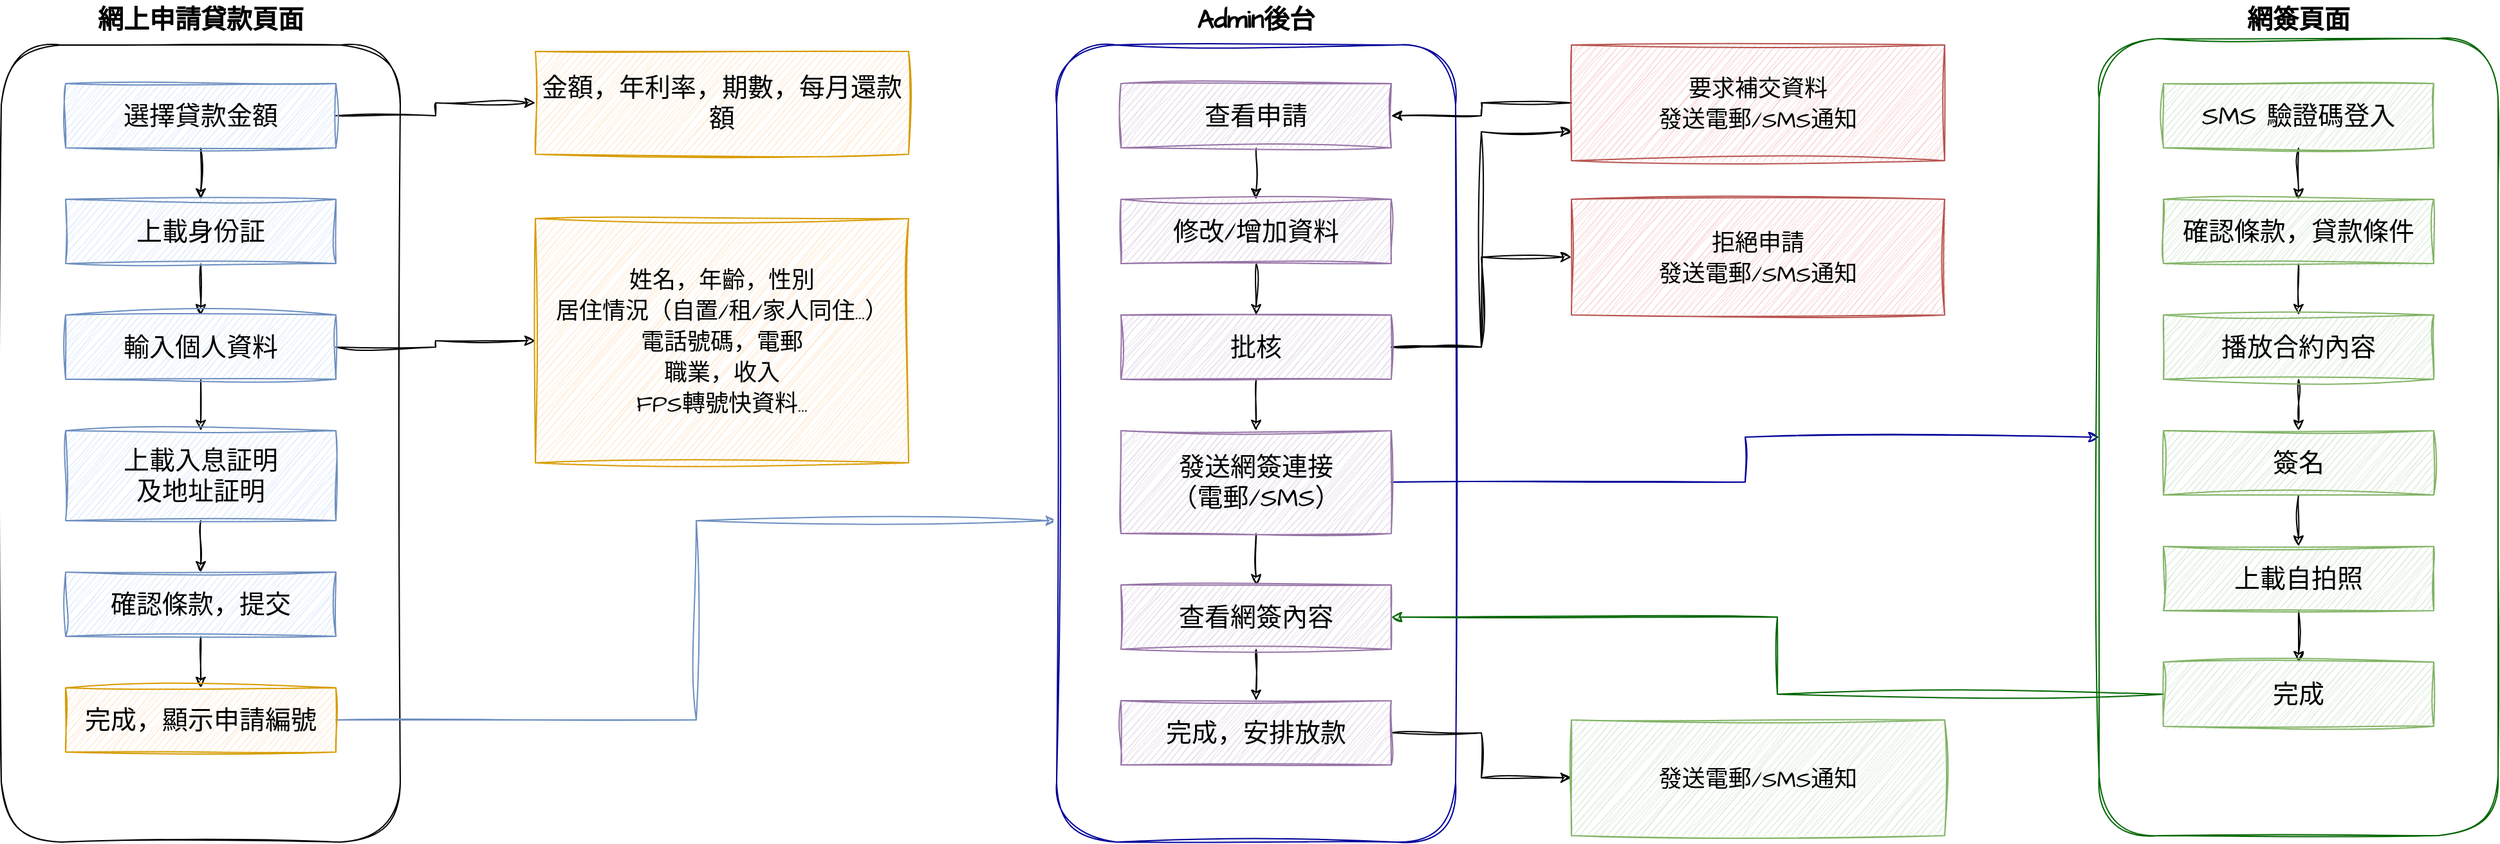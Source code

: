 <mxfile version="22.0.8" type="github">
  <diagram name="Page-1" id="BPdnJOoYAOLUoe2kHWqz">
    <mxGraphModel dx="2963" dy="1483" grid="1" gridSize="10" guides="1" tooltips="1" connect="1" arrows="1" fold="1" page="1" pageScale="1" pageWidth="850" pageHeight="1100" math="0" shadow="0">
      <root>
        <mxCell id="0" />
        <mxCell id="1" parent="0" />
        <mxCell id="UZ3dZXbUkuHoPA8CErfe-1" value="" style="rounded=1;whiteSpace=wrap;html=1;sketch=1;hachureGap=4;jiggle=2;curveFitting=1;fontFamily=Architects Daughter;fontSource=https%3A%2F%2Ffonts.googleapis.com%2Fcss%3Ffamily%3DArchitects%2BDaughter;fontSize=20;" vertex="1" parent="1">
          <mxGeometry x="305" y="230" width="310" height="620" as="geometry" />
        </mxCell>
        <mxCell id="UZ3dZXbUkuHoPA8CErfe-2" value="&lt;b style=&quot;&quot;&gt;網上申請貸款頁面&lt;/b&gt;" style="text;html=1;strokeColor=none;fillColor=none;align=center;verticalAlign=middle;whiteSpace=wrap;rounded=0;fontSize=20;fontFamily=Architects Daughter;" vertex="1" parent="1">
          <mxGeometry x="365" y="195" width="190" height="30" as="geometry" />
        </mxCell>
        <mxCell id="UZ3dZXbUkuHoPA8CErfe-7" style="edgeStyle=orthogonalEdgeStyle;rounded=0;sketch=1;hachureGap=4;jiggle=2;curveFitting=1;orthogonalLoop=1;jettySize=auto;html=1;fontFamily=Architects Daughter;fontSource=https%3A%2F%2Ffonts.googleapis.com%2Fcss%3Ffamily%3DArchitects%2BDaughter;fontSize=16;" edge="1" parent="1" source="UZ3dZXbUkuHoPA8CErfe-4" target="UZ3dZXbUkuHoPA8CErfe-6">
          <mxGeometry relative="1" as="geometry" />
        </mxCell>
        <mxCell id="UZ3dZXbUkuHoPA8CErfe-13" style="edgeStyle=orthogonalEdgeStyle;rounded=0;sketch=1;hachureGap=4;jiggle=2;curveFitting=1;orthogonalLoop=1;jettySize=auto;html=1;entryX=0;entryY=0.5;entryDx=0;entryDy=0;fontFamily=Architects Daughter;fontSource=https%3A%2F%2Ffonts.googleapis.com%2Fcss%3Ffamily%3DArchitects%2BDaughter;fontSize=16;" edge="1" parent="1" source="UZ3dZXbUkuHoPA8CErfe-4" target="UZ3dZXbUkuHoPA8CErfe-12">
          <mxGeometry relative="1" as="geometry" />
        </mxCell>
        <mxCell id="UZ3dZXbUkuHoPA8CErfe-4" value="選擇貸款金額" style="rounded=0;whiteSpace=wrap;html=1;sketch=1;hachureGap=4;jiggle=2;curveFitting=1;fontFamily=Architects Daughter;fontSource=https%3A%2F%2Ffonts.googleapis.com%2Fcss%3Ffamily%3DArchitects%2BDaughter;fontSize=20;fillColor=#dae8fc;strokeColor=#6c8ebf;" vertex="1" parent="1">
          <mxGeometry x="355" y="260" width="210" height="50" as="geometry" />
        </mxCell>
        <mxCell id="UZ3dZXbUkuHoPA8CErfe-9" style="edgeStyle=orthogonalEdgeStyle;rounded=0;sketch=1;hachureGap=4;jiggle=2;curveFitting=1;orthogonalLoop=1;jettySize=auto;html=1;fontFamily=Architects Daughter;fontSource=https%3A%2F%2Ffonts.googleapis.com%2Fcss%3Ffamily%3DArchitects%2BDaughter;fontSize=16;" edge="1" parent="1" source="UZ3dZXbUkuHoPA8CErfe-6" target="UZ3dZXbUkuHoPA8CErfe-8">
          <mxGeometry relative="1" as="geometry" />
        </mxCell>
        <mxCell id="UZ3dZXbUkuHoPA8CErfe-6" value="上載身份証" style="rounded=0;whiteSpace=wrap;html=1;sketch=1;hachureGap=4;jiggle=2;curveFitting=1;fontFamily=Architects Daughter;fontSource=https%3A%2F%2Ffonts.googleapis.com%2Fcss%3Ffamily%3DArchitects%2BDaughter;fontSize=20;fillColor=#dae8fc;strokeColor=#6c8ebf;" vertex="1" parent="1">
          <mxGeometry x="355" y="350" width="210" height="50" as="geometry" />
        </mxCell>
        <mxCell id="UZ3dZXbUkuHoPA8CErfe-11" style="edgeStyle=orthogonalEdgeStyle;rounded=0;sketch=1;hachureGap=4;jiggle=2;curveFitting=1;orthogonalLoop=1;jettySize=auto;html=1;entryX=0.5;entryY=0;entryDx=0;entryDy=0;fontFamily=Architects Daughter;fontSource=https%3A%2F%2Ffonts.googleapis.com%2Fcss%3Ffamily%3DArchitects%2BDaughter;fontSize=16;" edge="1" parent="1" source="UZ3dZXbUkuHoPA8CErfe-8" target="UZ3dZXbUkuHoPA8CErfe-10">
          <mxGeometry relative="1" as="geometry" />
        </mxCell>
        <mxCell id="UZ3dZXbUkuHoPA8CErfe-15" style="edgeStyle=orthogonalEdgeStyle;rounded=0;sketch=1;hachureGap=4;jiggle=2;curveFitting=1;orthogonalLoop=1;jettySize=auto;html=1;fontFamily=Architects Daughter;fontSource=https%3A%2F%2Ffonts.googleapis.com%2Fcss%3Ffamily%3DArchitects%2BDaughter;fontSize=16;" edge="1" parent="1" source="UZ3dZXbUkuHoPA8CErfe-8" target="UZ3dZXbUkuHoPA8CErfe-14">
          <mxGeometry relative="1" as="geometry" />
        </mxCell>
        <mxCell id="UZ3dZXbUkuHoPA8CErfe-8" value="輸入個人資料" style="rounded=0;whiteSpace=wrap;html=1;sketch=1;hachureGap=4;jiggle=2;curveFitting=1;fontFamily=Architects Daughter;fontSource=https%3A%2F%2Ffonts.googleapis.com%2Fcss%3Ffamily%3DArchitects%2BDaughter;fontSize=20;fillColor=#dae8fc;strokeColor=#6c8ebf;" vertex="1" parent="1">
          <mxGeometry x="355" y="440" width="210" height="50" as="geometry" />
        </mxCell>
        <mxCell id="UZ3dZXbUkuHoPA8CErfe-19" style="edgeStyle=orthogonalEdgeStyle;rounded=0;sketch=1;hachureGap=4;jiggle=2;curveFitting=1;orthogonalLoop=1;jettySize=auto;html=1;fontFamily=Architects Daughter;fontSource=https%3A%2F%2Ffonts.googleapis.com%2Fcss%3Ffamily%3DArchitects%2BDaughter;fontSize=16;" edge="1" parent="1" source="UZ3dZXbUkuHoPA8CErfe-10" target="UZ3dZXbUkuHoPA8CErfe-18">
          <mxGeometry relative="1" as="geometry" />
        </mxCell>
        <mxCell id="UZ3dZXbUkuHoPA8CErfe-10" value="上載入息証明&lt;br&gt;及地址証明" style="rounded=0;whiteSpace=wrap;html=1;sketch=1;hachureGap=4;jiggle=2;curveFitting=1;fontFamily=Architects Daughter;fontSource=https%3A%2F%2Ffonts.googleapis.com%2Fcss%3Ffamily%3DArchitects%2BDaughter;fontSize=20;fillColor=#dae8fc;strokeColor=#6c8ebf;" vertex="1" parent="1">
          <mxGeometry x="355" y="530" width="210" height="70" as="geometry" />
        </mxCell>
        <mxCell id="UZ3dZXbUkuHoPA8CErfe-12" value="金額，年利率，期數，每月還款額" style="rounded=0;whiteSpace=wrap;html=1;hachureGap=4;fontFamily=Architects Daughter;fontSource=https%3A%2F%2Ffonts.googleapis.com%2Fcss%3Ffamily%3DArchitects%2BDaughter;fontSize=20;fillColor=#ffe6cc;strokeColor=#d79b00;gradientColor=none;sketch=1;curveFitting=1;jiggle=2;" vertex="1" parent="1">
          <mxGeometry x="720" y="235" width="290" height="80" as="geometry" />
        </mxCell>
        <mxCell id="UZ3dZXbUkuHoPA8CErfe-14" value="&lt;font style=&quot;font-size: 18px;&quot;&gt;姓名，年齡，性別&lt;br&gt;居住情況（自置/租/家人同住...）&lt;br&gt;電話號碼，電郵&lt;br&gt;職業，收入&lt;br&gt;FPS轉號快資料...&lt;br&gt;&lt;/font&gt;" style="rounded=0;whiteSpace=wrap;html=1;hachureGap=4;fontFamily=Architects Daughter;fontSource=https%3A%2F%2Ffonts.googleapis.com%2Fcss%3Ffamily%3DArchitects%2BDaughter;fontSize=20;fillColor=#ffe6cc;strokeColor=#d79b00;gradientColor=none;sketch=1;curveFitting=1;jiggle=2;" vertex="1" parent="1">
          <mxGeometry x="720" y="365" width="290" height="190" as="geometry" />
        </mxCell>
        <mxCell id="UZ3dZXbUkuHoPA8CErfe-21" style="edgeStyle=orthogonalEdgeStyle;rounded=0;sketch=1;hachureGap=4;jiggle=2;curveFitting=1;orthogonalLoop=1;jettySize=auto;html=1;entryX=0.5;entryY=0;entryDx=0;entryDy=0;fontFamily=Architects Daughter;fontSource=https%3A%2F%2Ffonts.googleapis.com%2Fcss%3Ffamily%3DArchitects%2BDaughter;fontSize=16;" edge="1" parent="1" source="UZ3dZXbUkuHoPA8CErfe-18" target="UZ3dZXbUkuHoPA8CErfe-20">
          <mxGeometry relative="1" as="geometry" />
        </mxCell>
        <mxCell id="UZ3dZXbUkuHoPA8CErfe-18" value="確認條款，提交" style="rounded=0;whiteSpace=wrap;html=1;sketch=1;hachureGap=4;jiggle=2;curveFitting=1;fontFamily=Architects Daughter;fontSource=https%3A%2F%2Ffonts.googleapis.com%2Fcss%3Ffamily%3DArchitects%2BDaughter;fontSize=20;fillColor=#dae8fc;strokeColor=#6c8ebf;" vertex="1" parent="1">
          <mxGeometry x="355" y="640" width="210" height="50" as="geometry" />
        </mxCell>
        <mxCell id="UZ3dZXbUkuHoPA8CErfe-30" style="edgeStyle=orthogonalEdgeStyle;rounded=0;sketch=1;hachureGap=4;jiggle=2;curveFitting=1;orthogonalLoop=1;jettySize=auto;html=1;fontFamily=Architects Daughter;fontSource=https%3A%2F%2Ffonts.googleapis.com%2Fcss%3Ffamily%3DArchitects%2BDaughter;fontSize=16;fillColor=#dae8fc;strokeColor=#6c8ebf;" edge="1" parent="1" source="UZ3dZXbUkuHoPA8CErfe-20" target="UZ3dZXbUkuHoPA8CErfe-23">
          <mxGeometry relative="1" as="geometry">
            <Array as="points">
              <mxPoint x="845" y="755" />
              <mxPoint x="845" y="600" />
            </Array>
          </mxGeometry>
        </mxCell>
        <mxCell id="UZ3dZXbUkuHoPA8CErfe-20" value="完成，顯示申請編號" style="rounded=0;whiteSpace=wrap;html=1;sketch=1;hachureGap=4;jiggle=2;curveFitting=1;fontFamily=Architects Daughter;fontSource=https%3A%2F%2Ffonts.googleapis.com%2Fcss%3Ffamily%3DArchitects%2BDaughter;fontSize=20;fillColor=#ffe6cc;strokeColor=#d79b00;" vertex="1" parent="1">
          <mxGeometry x="355" y="730" width="210" height="50" as="geometry" />
        </mxCell>
        <mxCell id="UZ3dZXbUkuHoPA8CErfe-23" value="" style="rounded=1;whiteSpace=wrap;html=1;sketch=1;hachureGap=4;jiggle=2;curveFitting=1;fontFamily=Architects Daughter;fontSource=https%3A%2F%2Ffonts.googleapis.com%2Fcss%3Ffamily%3DArchitects%2BDaughter;fontSize=20;strokeColor=#000099;" vertex="1" parent="1">
          <mxGeometry x="1125" y="230" width="310" height="620" as="geometry" />
        </mxCell>
        <mxCell id="UZ3dZXbUkuHoPA8CErfe-24" value="&lt;b&gt;Admin後台&lt;br&gt;&lt;/b&gt;" style="text;html=1;strokeColor=none;fillColor=none;align=center;verticalAlign=middle;whiteSpace=wrap;rounded=0;fontSize=20;fontFamily=Architects Daughter;" vertex="1" parent="1">
          <mxGeometry x="1185" y="195" width="190" height="30" as="geometry" />
        </mxCell>
        <mxCell id="UZ3dZXbUkuHoPA8CErfe-32" style="edgeStyle=orthogonalEdgeStyle;rounded=0;sketch=1;hachureGap=4;jiggle=2;curveFitting=1;orthogonalLoop=1;jettySize=auto;html=1;fontFamily=Architects Daughter;fontSource=https%3A%2F%2Ffonts.googleapis.com%2Fcss%3Ffamily%3DArchitects%2BDaughter;fontSize=16;" edge="1" parent="1" source="UZ3dZXbUkuHoPA8CErfe-28" target="UZ3dZXbUkuHoPA8CErfe-31">
          <mxGeometry relative="1" as="geometry" />
        </mxCell>
        <mxCell id="UZ3dZXbUkuHoPA8CErfe-28" value="查看申請" style="rounded=0;whiteSpace=wrap;html=1;sketch=1;hachureGap=4;jiggle=2;curveFitting=1;fontFamily=Architects Daughter;fontSource=https%3A%2F%2Ffonts.googleapis.com%2Fcss%3Ffamily%3DArchitects%2BDaughter;fontSize=20;fillColor=#e1d5e7;strokeColor=#9673a6;" vertex="1" parent="1">
          <mxGeometry x="1175" y="260" width="210" height="50" as="geometry" />
        </mxCell>
        <mxCell id="UZ3dZXbUkuHoPA8CErfe-34" style="edgeStyle=orthogonalEdgeStyle;rounded=0;sketch=1;hachureGap=4;jiggle=2;curveFitting=1;orthogonalLoop=1;jettySize=auto;html=1;exitX=0.5;exitY=1;exitDx=0;exitDy=0;entryX=0.5;entryY=0;entryDx=0;entryDy=0;fontFamily=Architects Daughter;fontSource=https%3A%2F%2Ffonts.googleapis.com%2Fcss%3Ffamily%3DArchitects%2BDaughter;fontSize=16;" edge="1" parent="1" source="UZ3dZXbUkuHoPA8CErfe-31" target="UZ3dZXbUkuHoPA8CErfe-33">
          <mxGeometry relative="1" as="geometry" />
        </mxCell>
        <mxCell id="UZ3dZXbUkuHoPA8CErfe-31" value="修改/增加資料" style="rounded=0;whiteSpace=wrap;html=1;sketch=1;hachureGap=4;jiggle=2;curveFitting=1;fontFamily=Architects Daughter;fontSource=https%3A%2F%2Ffonts.googleapis.com%2Fcss%3Ffamily%3DArchitects%2BDaughter;fontSize=20;fillColor=#e1d5e7;strokeColor=#9673a6;" vertex="1" parent="1">
          <mxGeometry x="1175" y="350" width="210" height="50" as="geometry" />
        </mxCell>
        <mxCell id="UZ3dZXbUkuHoPA8CErfe-36" style="edgeStyle=orthogonalEdgeStyle;rounded=0;sketch=1;hachureGap=4;jiggle=2;curveFitting=1;orthogonalLoop=1;jettySize=auto;html=1;entryX=0.5;entryY=0;entryDx=0;entryDy=0;fontFamily=Architects Daughter;fontSource=https%3A%2F%2Ffonts.googleapis.com%2Fcss%3Ffamily%3DArchitects%2BDaughter;fontSize=16;" edge="1" parent="1" source="UZ3dZXbUkuHoPA8CErfe-33" target="UZ3dZXbUkuHoPA8CErfe-35">
          <mxGeometry relative="1" as="geometry" />
        </mxCell>
        <mxCell id="UZ3dZXbUkuHoPA8CErfe-41" style="edgeStyle=orthogonalEdgeStyle;rounded=0;sketch=1;hachureGap=4;jiggle=2;curveFitting=1;orthogonalLoop=1;jettySize=auto;html=1;entryX=0;entryY=0.75;entryDx=0;entryDy=0;fontFamily=Architects Daughter;fontSource=https%3A%2F%2Ffonts.googleapis.com%2Fcss%3Ffamily%3DArchitects%2BDaughter;fontSize=16;" edge="1" parent="1" source="UZ3dZXbUkuHoPA8CErfe-33" target="UZ3dZXbUkuHoPA8CErfe-39">
          <mxGeometry relative="1" as="geometry" />
        </mxCell>
        <mxCell id="UZ3dZXbUkuHoPA8CErfe-43" style="edgeStyle=orthogonalEdgeStyle;rounded=0;sketch=1;hachureGap=4;jiggle=2;curveFitting=1;orthogonalLoop=1;jettySize=auto;html=1;fontFamily=Architects Daughter;fontSource=https%3A%2F%2Ffonts.googleapis.com%2Fcss%3Ffamily%3DArchitects%2BDaughter;fontSize=16;" edge="1" parent="1" source="UZ3dZXbUkuHoPA8CErfe-33" target="UZ3dZXbUkuHoPA8CErfe-37">
          <mxGeometry relative="1" as="geometry" />
        </mxCell>
        <mxCell id="UZ3dZXbUkuHoPA8CErfe-33" value="批核" style="rounded=0;whiteSpace=wrap;html=1;sketch=1;hachureGap=4;jiggle=2;curveFitting=1;fontFamily=Architects Daughter;fontSource=https%3A%2F%2Ffonts.googleapis.com%2Fcss%3Ffamily%3DArchitects%2BDaughter;fontSize=20;fillColor=#e1d5e7;strokeColor=#9673a6;" vertex="1" parent="1">
          <mxGeometry x="1175" y="440" width="210" height="50" as="geometry" />
        </mxCell>
        <mxCell id="UZ3dZXbUkuHoPA8CErfe-46" style="edgeStyle=orthogonalEdgeStyle;rounded=0;sketch=1;hachureGap=4;jiggle=2;curveFitting=1;orthogonalLoop=1;jettySize=auto;html=1;entryX=0;entryY=0.5;entryDx=0;entryDy=0;fontFamily=Architects Daughter;fontSource=https%3A%2F%2Ffonts.googleapis.com%2Fcss%3Ffamily%3DArchitects%2BDaughter;fontSize=16;strokeColor=#000099;" edge="1" parent="1" source="UZ3dZXbUkuHoPA8CErfe-35" target="UZ3dZXbUkuHoPA8CErfe-45">
          <mxGeometry relative="1" as="geometry" />
        </mxCell>
        <mxCell id="UZ3dZXbUkuHoPA8CErfe-63" style="edgeStyle=orthogonalEdgeStyle;rounded=0;sketch=1;hachureGap=4;jiggle=2;curveFitting=1;orthogonalLoop=1;jettySize=auto;html=1;entryX=0.5;entryY=0;entryDx=0;entryDy=0;fontFamily=Architects Daughter;fontSource=https%3A%2F%2Ffonts.googleapis.com%2Fcss%3Ffamily%3DArchitects%2BDaughter;fontSize=16;" edge="1" parent="1" source="UZ3dZXbUkuHoPA8CErfe-35" target="UZ3dZXbUkuHoPA8CErfe-60">
          <mxGeometry relative="1" as="geometry" />
        </mxCell>
        <mxCell id="UZ3dZXbUkuHoPA8CErfe-35" value="發送網簽連接&lt;br&gt;（電郵/SMS）" style="rounded=0;whiteSpace=wrap;html=1;sketch=1;hachureGap=4;jiggle=2;curveFitting=1;fontFamily=Architects Daughter;fontSource=https%3A%2F%2Ffonts.googleapis.com%2Fcss%3Ffamily%3DArchitects%2BDaughter;fontSize=20;fillColor=#e1d5e7;strokeColor=#9673a6;" vertex="1" parent="1">
          <mxGeometry x="1175" y="530" width="210" height="80" as="geometry" />
        </mxCell>
        <mxCell id="UZ3dZXbUkuHoPA8CErfe-37" value="&lt;font style=&quot;font-size: 18px;&quot;&gt;拒絕申請&lt;br&gt;發送電郵/SMS通知&lt;br&gt;&lt;/font&gt;" style="rounded=0;whiteSpace=wrap;html=1;hachureGap=4;fontFamily=Architects Daughter;fontSource=https%3A%2F%2Ffonts.googleapis.com%2Fcss%3Ffamily%3DArchitects%2BDaughter;fontSize=20;fillColor=#f8cecc;strokeColor=#b85450;sketch=1;curveFitting=1;jiggle=2;" vertex="1" parent="1">
          <mxGeometry x="1525" y="350" width="290" height="90" as="geometry" />
        </mxCell>
        <mxCell id="UZ3dZXbUkuHoPA8CErfe-42" style="edgeStyle=orthogonalEdgeStyle;rounded=0;sketch=1;hachureGap=4;jiggle=2;curveFitting=1;orthogonalLoop=1;jettySize=auto;html=1;fontFamily=Architects Daughter;fontSource=https%3A%2F%2Ffonts.googleapis.com%2Fcss%3Ffamily%3DArchitects%2BDaughter;fontSize=16;" edge="1" parent="1" source="UZ3dZXbUkuHoPA8CErfe-39" target="UZ3dZXbUkuHoPA8CErfe-28">
          <mxGeometry relative="1" as="geometry" />
        </mxCell>
        <mxCell id="UZ3dZXbUkuHoPA8CErfe-39" value="&lt;font style=&quot;font-size: 18px;&quot;&gt;要求補交資料&lt;br&gt;發送電郵/SMS通知&lt;br&gt;&lt;/font&gt;" style="rounded=0;whiteSpace=wrap;html=1;hachureGap=4;fontFamily=Architects Daughter;fontSource=https%3A%2F%2Ffonts.googleapis.com%2Fcss%3Ffamily%3DArchitects%2BDaughter;fontSize=20;fillColor=#f8cecc;strokeColor=#b85450;sketch=1;curveFitting=1;jiggle=2;" vertex="1" parent="1">
          <mxGeometry x="1525" y="230" width="290" height="90" as="geometry" />
        </mxCell>
        <mxCell id="UZ3dZXbUkuHoPA8CErfe-45" value="" style="rounded=1;whiteSpace=wrap;html=1;sketch=1;hachureGap=4;jiggle=2;curveFitting=1;fontFamily=Architects Daughter;fontSource=https%3A%2F%2Ffonts.googleapis.com%2Fcss%3Ffamily%3DArchitects%2BDaughter;fontSize=20;strokeColor=#006600;" vertex="1" parent="1">
          <mxGeometry x="1935" y="225" width="310" height="620" as="geometry" />
        </mxCell>
        <mxCell id="UZ3dZXbUkuHoPA8CErfe-47" value="&lt;b&gt;網簽頁面&lt;br&gt;&lt;/b&gt;" style="text;html=1;strokeColor=none;fillColor=none;align=center;verticalAlign=middle;whiteSpace=wrap;rounded=0;fontSize=20;fontFamily=Architects Daughter;" vertex="1" parent="1">
          <mxGeometry x="1995" y="195" width="190" height="30" as="geometry" />
        </mxCell>
        <mxCell id="UZ3dZXbUkuHoPA8CErfe-51" style="edgeStyle=orthogonalEdgeStyle;rounded=0;sketch=1;hachureGap=4;jiggle=2;curveFitting=1;orthogonalLoop=1;jettySize=auto;html=1;entryX=0.5;entryY=0;entryDx=0;entryDy=0;fontFamily=Architects Daughter;fontSource=https%3A%2F%2Ffonts.googleapis.com%2Fcss%3Ffamily%3DArchitects%2BDaughter;fontSize=16;" edge="1" parent="1" source="UZ3dZXbUkuHoPA8CErfe-49" target="UZ3dZXbUkuHoPA8CErfe-50">
          <mxGeometry relative="1" as="geometry" />
        </mxCell>
        <mxCell id="UZ3dZXbUkuHoPA8CErfe-49" value="SMS 驗證碼登入" style="rounded=0;whiteSpace=wrap;html=1;sketch=1;hachureGap=4;jiggle=2;curveFitting=1;fontFamily=Architects Daughter;fontSource=https%3A%2F%2Ffonts.googleapis.com%2Fcss%3Ffamily%3DArchitects%2BDaughter;fontSize=20;fillColor=#d5e8d4;strokeColor=#82b366;" vertex="1" parent="1">
          <mxGeometry x="1985" y="260" width="210" height="50" as="geometry" />
        </mxCell>
        <mxCell id="UZ3dZXbUkuHoPA8CErfe-53" style="edgeStyle=orthogonalEdgeStyle;rounded=0;sketch=1;hachureGap=4;jiggle=2;curveFitting=1;orthogonalLoop=1;jettySize=auto;html=1;entryX=0.5;entryY=0;entryDx=0;entryDy=0;fontFamily=Architects Daughter;fontSource=https%3A%2F%2Ffonts.googleapis.com%2Fcss%3Ffamily%3DArchitects%2BDaughter;fontSize=16;" edge="1" parent="1" source="UZ3dZXbUkuHoPA8CErfe-50" target="UZ3dZXbUkuHoPA8CErfe-52">
          <mxGeometry relative="1" as="geometry" />
        </mxCell>
        <mxCell id="UZ3dZXbUkuHoPA8CErfe-50" value="確認條款，貸款條件" style="rounded=0;whiteSpace=wrap;html=1;sketch=1;hachureGap=4;jiggle=2;curveFitting=1;fontFamily=Architects Daughter;fontSource=https%3A%2F%2Ffonts.googleapis.com%2Fcss%3Ffamily%3DArchitects%2BDaughter;fontSize=20;fillColor=#d5e8d4;strokeColor=#82b366;" vertex="1" parent="1">
          <mxGeometry x="1985" y="350" width="210" height="50" as="geometry" />
        </mxCell>
        <mxCell id="UZ3dZXbUkuHoPA8CErfe-55" style="edgeStyle=orthogonalEdgeStyle;rounded=0;sketch=1;hachureGap=4;jiggle=2;curveFitting=1;orthogonalLoop=1;jettySize=auto;html=1;fontFamily=Architects Daughter;fontSource=https%3A%2F%2Ffonts.googleapis.com%2Fcss%3Ffamily%3DArchitects%2BDaughter;fontSize=16;" edge="1" parent="1" source="UZ3dZXbUkuHoPA8CErfe-52" target="UZ3dZXbUkuHoPA8CErfe-54">
          <mxGeometry relative="1" as="geometry" />
        </mxCell>
        <mxCell id="UZ3dZXbUkuHoPA8CErfe-52" value="播放合約內容" style="rounded=0;whiteSpace=wrap;html=1;sketch=1;hachureGap=4;jiggle=2;curveFitting=1;fontFamily=Architects Daughter;fontSource=https%3A%2F%2Ffonts.googleapis.com%2Fcss%3Ffamily%3DArchitects%2BDaughter;fontSize=20;fillColor=#d5e8d4;strokeColor=#82b366;" vertex="1" parent="1">
          <mxGeometry x="1985" y="440" width="210" height="50" as="geometry" />
        </mxCell>
        <mxCell id="UZ3dZXbUkuHoPA8CErfe-57" value="" style="edgeStyle=orthogonalEdgeStyle;rounded=0;sketch=1;hachureGap=4;jiggle=2;curveFitting=1;orthogonalLoop=1;jettySize=auto;html=1;fontFamily=Architects Daughter;fontSource=https%3A%2F%2Ffonts.googleapis.com%2Fcss%3Ffamily%3DArchitects%2BDaughter;fontSize=16;" edge="1" parent="1" source="UZ3dZXbUkuHoPA8CErfe-54" target="UZ3dZXbUkuHoPA8CErfe-56">
          <mxGeometry relative="1" as="geometry" />
        </mxCell>
        <mxCell id="UZ3dZXbUkuHoPA8CErfe-54" value="簽名" style="rounded=0;whiteSpace=wrap;html=1;sketch=1;hachureGap=4;jiggle=2;curveFitting=1;fontFamily=Architects Daughter;fontSource=https%3A%2F%2Ffonts.googleapis.com%2Fcss%3Ffamily%3DArchitects%2BDaughter;fontSize=20;fillColor=#d5e8d4;strokeColor=#82b366;" vertex="1" parent="1">
          <mxGeometry x="1985" y="530" width="210" height="50" as="geometry" />
        </mxCell>
        <mxCell id="UZ3dZXbUkuHoPA8CErfe-59" style="edgeStyle=orthogonalEdgeStyle;rounded=0;sketch=1;hachureGap=4;jiggle=2;curveFitting=1;orthogonalLoop=1;jettySize=auto;html=1;entryX=0.5;entryY=0;entryDx=0;entryDy=0;fontFamily=Architects Daughter;fontSource=https%3A%2F%2Ffonts.googleapis.com%2Fcss%3Ffamily%3DArchitects%2BDaughter;fontSize=16;" edge="1" parent="1" source="UZ3dZXbUkuHoPA8CErfe-56" target="UZ3dZXbUkuHoPA8CErfe-58">
          <mxGeometry relative="1" as="geometry" />
        </mxCell>
        <mxCell id="UZ3dZXbUkuHoPA8CErfe-56" value="上載自拍照" style="rounded=0;whiteSpace=wrap;html=1;sketch=1;hachureGap=4;jiggle=2;curveFitting=1;fontFamily=Architects Daughter;fontSource=https%3A%2F%2Ffonts.googleapis.com%2Fcss%3Ffamily%3DArchitects%2BDaughter;fontSize=20;fillColor=#d5e8d4;strokeColor=#82b366;" vertex="1" parent="1">
          <mxGeometry x="1985" y="620" width="210" height="50" as="geometry" />
        </mxCell>
        <mxCell id="UZ3dZXbUkuHoPA8CErfe-61" style="edgeStyle=orthogonalEdgeStyle;rounded=0;sketch=1;hachureGap=4;jiggle=2;curveFitting=1;orthogonalLoop=1;jettySize=auto;html=1;entryX=1;entryY=0.5;entryDx=0;entryDy=0;fontFamily=Architects Daughter;fontSource=https%3A%2F%2Ffonts.googleapis.com%2Fcss%3Ffamily%3DArchitects%2BDaughter;fontSize=16;strokeColor=#006600;" edge="1" parent="1" source="UZ3dZXbUkuHoPA8CErfe-58" target="UZ3dZXbUkuHoPA8CErfe-60">
          <mxGeometry relative="1" as="geometry" />
        </mxCell>
        <mxCell id="UZ3dZXbUkuHoPA8CErfe-58" value="完成" style="rounded=0;whiteSpace=wrap;html=1;sketch=1;hachureGap=4;jiggle=2;curveFitting=1;fontFamily=Architects Daughter;fontSource=https%3A%2F%2Ffonts.googleapis.com%2Fcss%3Ffamily%3DArchitects%2BDaughter;fontSize=20;fillColor=#d5e8d4;strokeColor=#82b366;" vertex="1" parent="1">
          <mxGeometry x="1985" y="710" width="210" height="50" as="geometry" />
        </mxCell>
        <mxCell id="UZ3dZXbUkuHoPA8CErfe-64" style="edgeStyle=orthogonalEdgeStyle;rounded=0;sketch=1;hachureGap=4;jiggle=2;curveFitting=1;orthogonalLoop=1;jettySize=auto;html=1;fontFamily=Architects Daughter;fontSource=https%3A%2F%2Ffonts.googleapis.com%2Fcss%3Ffamily%3DArchitects%2BDaughter;fontSize=16;" edge="1" parent="1" source="UZ3dZXbUkuHoPA8CErfe-60" target="UZ3dZXbUkuHoPA8CErfe-62">
          <mxGeometry relative="1" as="geometry" />
        </mxCell>
        <mxCell id="UZ3dZXbUkuHoPA8CErfe-60" value="查看網簽內容" style="rounded=0;whiteSpace=wrap;html=1;sketch=1;hachureGap=4;jiggle=2;curveFitting=1;fontFamily=Architects Daughter;fontSource=https%3A%2F%2Ffonts.googleapis.com%2Fcss%3Ffamily%3DArchitects%2BDaughter;fontSize=20;fillColor=#e1d5e7;strokeColor=#9673a6;" vertex="1" parent="1">
          <mxGeometry x="1175" y="650" width="210" height="50" as="geometry" />
        </mxCell>
        <mxCell id="UZ3dZXbUkuHoPA8CErfe-68" style="edgeStyle=orthogonalEdgeStyle;rounded=0;sketch=1;hachureGap=4;jiggle=2;curveFitting=1;orthogonalLoop=1;jettySize=auto;html=1;fontFamily=Architects Daughter;fontSource=https%3A%2F%2Ffonts.googleapis.com%2Fcss%3Ffamily%3DArchitects%2BDaughter;fontSize=16;" edge="1" parent="1" source="UZ3dZXbUkuHoPA8CErfe-62" target="UZ3dZXbUkuHoPA8CErfe-65">
          <mxGeometry relative="1" as="geometry" />
        </mxCell>
        <mxCell id="UZ3dZXbUkuHoPA8CErfe-62" value="完成，安排放款" style="rounded=0;whiteSpace=wrap;html=1;sketch=1;hachureGap=4;jiggle=2;curveFitting=1;fontFamily=Architects Daughter;fontSource=https%3A%2F%2Ffonts.googleapis.com%2Fcss%3Ffamily%3DArchitects%2BDaughter;fontSize=20;fillColor=#e1d5e7;strokeColor=#9673a6;" vertex="1" parent="1">
          <mxGeometry x="1175" y="740" width="210" height="50" as="geometry" />
        </mxCell>
        <mxCell id="UZ3dZXbUkuHoPA8CErfe-65" value="&lt;font style=&quot;font-size: 18px;&quot;&gt;發送電郵/SMS通知&lt;br&gt;&lt;/font&gt;" style="rounded=0;whiteSpace=wrap;html=1;hachureGap=4;fontFamily=Architects Daughter;fontSource=https%3A%2F%2Ffonts.googleapis.com%2Fcss%3Ffamily%3DArchitects%2BDaughter;fontSize=20;fillColor=#d5e8d4;strokeColor=#82b366;sketch=1;curveFitting=1;jiggle=2;" vertex="1" parent="1">
          <mxGeometry x="1525" y="755" width="290" height="90" as="geometry" />
        </mxCell>
      </root>
    </mxGraphModel>
  </diagram>
</mxfile>
